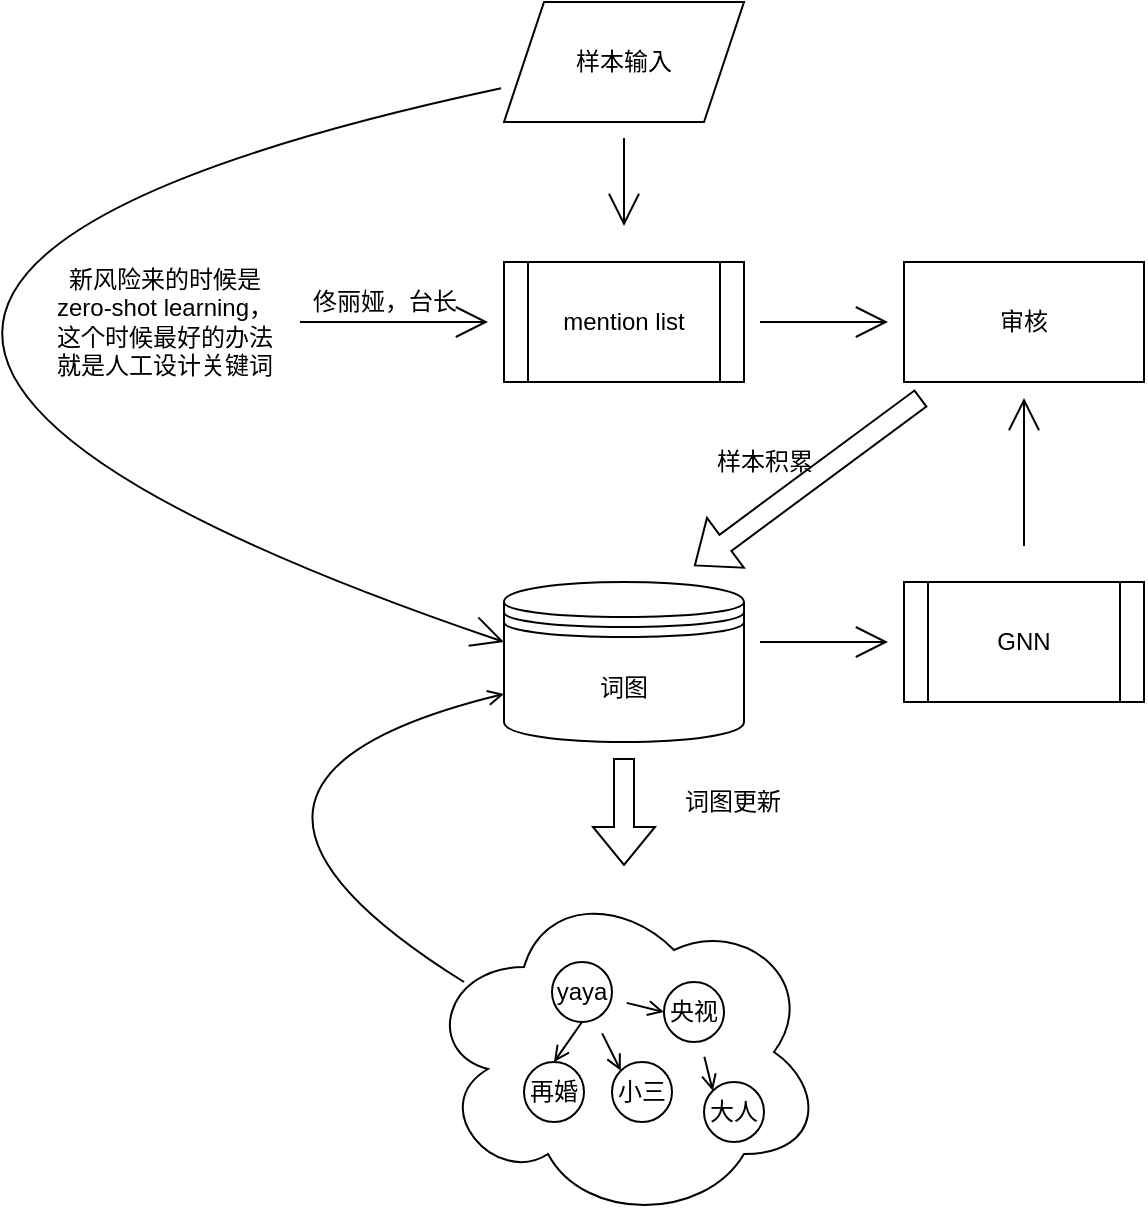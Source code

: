 <mxfile version="15.3.6" type="github">
  <diagram id="oNKut5Gal6S-NqATHzcR" name="Page-1">
    <mxGraphModel dx="2066" dy="1129" grid="1" gridSize="10" guides="1" tooltips="1" connect="1" arrows="1" fold="1" page="1" pageScale="1" pageWidth="827" pageHeight="1169" math="0" shadow="0">
      <root>
        <mxCell id="0" />
        <mxCell id="1" parent="0" />
        <mxCell id="DrbRH4lsxAudHNbNnP8O-22" value="" style="edgeStyle=none;curved=1;rounded=0;orthogonalLoop=1;jettySize=auto;html=1;endArrow=open;startSize=14;endSize=14;sourcePerimeterSpacing=8;targetPerimeterSpacing=8;" edge="1" parent="1" target="DrbRH4lsxAudHNbNnP8O-21">
          <mxGeometry relative="1" as="geometry">
            <mxPoint x="488" y="200" as="sourcePoint" />
          </mxGeometry>
        </mxCell>
        <mxCell id="DrbRH4lsxAudHNbNnP8O-14" value="" style="edgeStyle=none;curved=1;rounded=0;orthogonalLoop=1;jettySize=auto;html=1;endArrow=open;startSize=14;endSize=14;sourcePerimeterSpacing=8;targetPerimeterSpacing=8;" edge="1" parent="1" source="DrbRH4lsxAudHNbNnP8O-3">
          <mxGeometry relative="1" as="geometry">
            <mxPoint x="352" y="200" as="targetPoint" />
          </mxGeometry>
        </mxCell>
        <mxCell id="DrbRH4lsxAudHNbNnP8O-3" value="新风险来的时候是&lt;br&gt;zero-shot learning，&lt;br&gt;这个时候最好的办法&lt;br&gt;就是人工设计关键词" style="text;html=1;align=center;verticalAlign=middle;resizable=0;points=[];autosize=1;strokeColor=none;fillColor=none;" vertex="1" parent="1">
          <mxGeometry x="130" y="170" width="120" height="60" as="geometry" />
        </mxCell>
        <mxCell id="DrbRH4lsxAudHNbNnP8O-11" value="" style="edgeStyle=none;curved=1;rounded=0;orthogonalLoop=1;jettySize=auto;html=1;endArrow=open;startSize=14;endSize=14;sourcePerimeterSpacing=8;targetPerimeterSpacing=8;" edge="1" parent="1">
          <mxGeometry relative="1" as="geometry">
            <mxPoint x="488" y="360" as="sourcePoint" />
            <mxPoint x="552" y="360" as="targetPoint" />
          </mxGeometry>
        </mxCell>
        <mxCell id="DrbRH4lsxAudHNbNnP8O-23" value="" style="edgeStyle=none;curved=1;rounded=0;orthogonalLoop=1;jettySize=auto;html=1;endArrow=open;startSize=14;endSize=14;sourcePerimeterSpacing=8;targetPerimeterSpacing=8;" edge="1" parent="1" target="DrbRH4lsxAudHNbNnP8O-21">
          <mxGeometry relative="1" as="geometry">
            <mxPoint x="620" y="312" as="sourcePoint" />
          </mxGeometry>
        </mxCell>
        <mxCell id="DrbRH4lsxAudHNbNnP8O-13" value="" style="edgeStyle=none;curved=1;rounded=0;orthogonalLoop=1;jettySize=auto;html=1;endArrow=open;startSize=14;endSize=14;sourcePerimeterSpacing=8;targetPerimeterSpacing=8;" edge="1" parent="1" source="DrbRH4lsxAudHNbNnP8O-12">
          <mxGeometry relative="1" as="geometry">
            <mxPoint x="420" y="152" as="targetPoint" />
          </mxGeometry>
        </mxCell>
        <mxCell id="DrbRH4lsxAudHNbNnP8O-17" style="edgeStyle=none;curved=1;rounded=0;orthogonalLoop=1;jettySize=auto;html=1;entryX=0;entryY=0.5;entryDx=0;entryDy=0;endArrow=open;startSize=14;endSize=14;sourcePerimeterSpacing=8;targetPerimeterSpacing=8;" edge="1" parent="1" source="DrbRH4lsxAudHNbNnP8O-12">
          <mxGeometry relative="1" as="geometry">
            <mxPoint x="360" y="360" as="targetPoint" />
            <Array as="points">
              <mxPoint x="-140" y="190" />
            </Array>
          </mxGeometry>
        </mxCell>
        <mxCell id="DrbRH4lsxAudHNbNnP8O-12" value="样本输入" style="shape=parallelogram;perimeter=parallelogramPerimeter;whiteSpace=wrap;html=1;fixedSize=1;hachureGap=4;pointerEvents=0;" vertex="1" parent="1">
          <mxGeometry x="360" y="40" width="120" height="60" as="geometry" />
        </mxCell>
        <mxCell id="DrbRH4lsxAudHNbNnP8O-15" value="佟丽娅，台长" style="text;html=1;align=center;verticalAlign=middle;resizable=0;points=[];autosize=1;strokeColor=none;fillColor=none;" vertex="1" parent="1">
          <mxGeometry x="255" y="180" width="90" height="20" as="geometry" />
        </mxCell>
        <mxCell id="DrbRH4lsxAudHNbNnP8O-24" style="edgeStyle=none;curved=1;rounded=0;orthogonalLoop=1;jettySize=auto;html=1;entryX=0.792;entryY=0.025;entryDx=0;entryDy=0;entryPerimeter=0;endArrow=open;sourcePerimeterSpacing=8;targetPerimeterSpacing=8;shadow=0;sketch=0;shape=flexArrow;" edge="1" parent="1" source="DrbRH4lsxAudHNbNnP8O-21">
          <mxGeometry relative="1" as="geometry">
            <mxPoint x="455.04" y="322" as="targetPoint" />
          </mxGeometry>
        </mxCell>
        <mxCell id="DrbRH4lsxAudHNbNnP8O-21" value="审核" style="whiteSpace=wrap;html=1;hachureGap=4;" vertex="1" parent="1">
          <mxGeometry x="560" y="170" width="120" height="60" as="geometry" />
        </mxCell>
        <mxCell id="DrbRH4lsxAudHNbNnP8O-25" value="样本积累" style="text;html=1;align=center;verticalAlign=middle;resizable=0;points=[];autosize=1;strokeColor=none;fillColor=none;" vertex="1" parent="1">
          <mxGeometry x="460" y="260" width="60" height="20" as="geometry" />
        </mxCell>
        <mxCell id="DrbRH4lsxAudHNbNnP8O-48" value="" style="edgeStyle=none;shape=flexArrow;curved=1;rounded=0;sketch=0;orthogonalLoop=1;jettySize=auto;html=1;shadow=0;endArrow=open;sourcePerimeterSpacing=8;targetPerimeterSpacing=8;" edge="1" parent="1" source="DrbRH4lsxAudHNbNnP8O-28" target="DrbRH4lsxAudHNbNnP8O-47">
          <mxGeometry relative="1" as="geometry" />
        </mxCell>
        <mxCell id="DrbRH4lsxAudHNbNnP8O-28" value="词图" style="shape=datastore;whiteSpace=wrap;html=1;hachureGap=4;pointerEvents=0;" vertex="1" parent="1">
          <mxGeometry x="360" y="330" width="120" height="80" as="geometry" />
        </mxCell>
        <mxCell id="DrbRH4lsxAudHNbNnP8O-43" value="GNN" style="shape=process;whiteSpace=wrap;html=1;backgroundOutline=1;hachureGap=4;pointerEvents=0;" vertex="1" parent="1">
          <mxGeometry x="560" y="330" width="120" height="60" as="geometry" />
        </mxCell>
        <mxCell id="DrbRH4lsxAudHNbNnP8O-44" value="mention list" style="shape=process;whiteSpace=wrap;html=1;backgroundOutline=1;hachureGap=4;pointerEvents=0;" vertex="1" parent="1">
          <mxGeometry x="360" y="170" width="120" height="60" as="geometry" />
        </mxCell>
        <mxCell id="DrbRH4lsxAudHNbNnP8O-61" style="edgeStyle=none;curved=1;rounded=0;sketch=0;orthogonalLoop=1;jettySize=auto;html=1;entryX=0;entryY=0.7;entryDx=0;entryDy=0;shadow=0;endArrow=open;sourcePerimeterSpacing=8;targetPerimeterSpacing=8;" edge="1" parent="1" target="DrbRH4lsxAudHNbNnP8O-28">
          <mxGeometry relative="1" as="geometry">
            <mxPoint x="340" y="530" as="sourcePoint" />
            <Array as="points">
              <mxPoint x="180" y="430" />
            </Array>
          </mxGeometry>
        </mxCell>
        <mxCell id="DrbRH4lsxAudHNbNnP8O-47" value="" style="ellipse;shape=cloud;whiteSpace=wrap;html=1;hachureGap=4;" vertex="1" parent="1">
          <mxGeometry x="320" y="480" width="200" height="170" as="geometry" />
        </mxCell>
        <mxCell id="DrbRH4lsxAudHNbNnP8O-56" style="edgeStyle=none;curved=1;rounded=0;sketch=0;orthogonalLoop=1;jettySize=auto;html=1;entryX=0.5;entryY=0;entryDx=0;entryDy=0;shadow=0;endArrow=open;sourcePerimeterSpacing=8;targetPerimeterSpacing=8;exitX=0.5;exitY=1;exitDx=0;exitDy=0;" edge="1" parent="1" source="DrbRH4lsxAudHNbNnP8O-49" target="DrbRH4lsxAudHNbNnP8O-51">
          <mxGeometry relative="1" as="geometry" />
        </mxCell>
        <mxCell id="DrbRH4lsxAudHNbNnP8O-57" style="edgeStyle=none;curved=1;rounded=0;sketch=0;orthogonalLoop=1;jettySize=auto;html=1;entryX=0;entryY=0.5;entryDx=0;entryDy=0;shadow=0;endArrow=open;sourcePerimeterSpacing=8;targetPerimeterSpacing=8;" edge="1" parent="1" source="DrbRH4lsxAudHNbNnP8O-49" target="DrbRH4lsxAudHNbNnP8O-50">
          <mxGeometry relative="1" as="geometry" />
        </mxCell>
        <mxCell id="DrbRH4lsxAudHNbNnP8O-59" style="edgeStyle=none;curved=1;rounded=0;sketch=0;orthogonalLoop=1;jettySize=auto;html=1;entryX=0;entryY=0;entryDx=0;entryDy=0;shadow=0;endArrow=open;sourcePerimeterSpacing=8;targetPerimeterSpacing=8;" edge="1" parent="1" source="DrbRH4lsxAudHNbNnP8O-49" target="DrbRH4lsxAudHNbNnP8O-53">
          <mxGeometry relative="1" as="geometry" />
        </mxCell>
        <mxCell id="DrbRH4lsxAudHNbNnP8O-49" value="yaya" style="ellipse;whiteSpace=wrap;html=1;aspect=fixed;hachureGap=4;pointerEvents=0;" vertex="1" parent="1">
          <mxGeometry x="384" y="520" width="30" height="30" as="geometry" />
        </mxCell>
        <mxCell id="DrbRH4lsxAudHNbNnP8O-58" style="edgeStyle=none;curved=1;rounded=0;sketch=0;orthogonalLoop=1;jettySize=auto;html=1;entryX=0;entryY=0;entryDx=0;entryDy=0;shadow=0;endArrow=open;sourcePerimeterSpacing=8;targetPerimeterSpacing=8;" edge="1" parent="1" source="DrbRH4lsxAudHNbNnP8O-50" target="DrbRH4lsxAudHNbNnP8O-52">
          <mxGeometry relative="1" as="geometry" />
        </mxCell>
        <mxCell id="DrbRH4lsxAudHNbNnP8O-50" value="央视" style="ellipse;whiteSpace=wrap;html=1;aspect=fixed;hachureGap=4;pointerEvents=0;" vertex="1" parent="1">
          <mxGeometry x="440" y="530" width="30" height="30" as="geometry" />
        </mxCell>
        <mxCell id="DrbRH4lsxAudHNbNnP8O-51" value="再婚" style="ellipse;whiteSpace=wrap;html=1;aspect=fixed;hachureGap=4;pointerEvents=0;" vertex="1" parent="1">
          <mxGeometry x="370" y="570" width="30" height="30" as="geometry" />
        </mxCell>
        <mxCell id="DrbRH4lsxAudHNbNnP8O-52" value="大人" style="ellipse;whiteSpace=wrap;html=1;aspect=fixed;hachureGap=4;pointerEvents=0;" vertex="1" parent="1">
          <mxGeometry x="460" y="580" width="30" height="30" as="geometry" />
        </mxCell>
        <mxCell id="DrbRH4lsxAudHNbNnP8O-53" value="小三" style="ellipse;whiteSpace=wrap;html=1;aspect=fixed;hachureGap=4;pointerEvents=0;" vertex="1" parent="1">
          <mxGeometry x="414" y="570" width="30" height="30" as="geometry" />
        </mxCell>
        <mxCell id="DrbRH4lsxAudHNbNnP8O-60" value="词图更新" style="text;html=1;align=center;verticalAlign=middle;resizable=0;points=[];autosize=1;strokeColor=none;fillColor=none;" vertex="1" parent="1">
          <mxGeometry x="444" y="430" width="60" height="20" as="geometry" />
        </mxCell>
      </root>
    </mxGraphModel>
  </diagram>
</mxfile>
